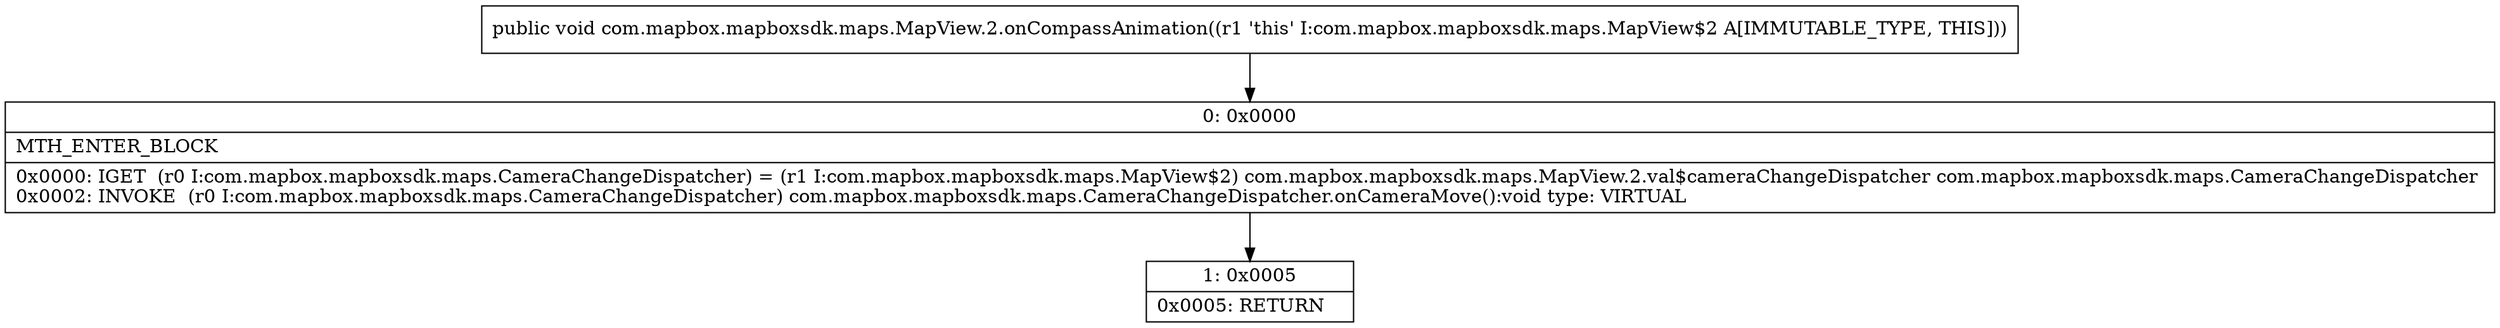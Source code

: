 digraph "CFG forcom.mapbox.mapboxsdk.maps.MapView.2.onCompassAnimation()V" {
Node_0 [shape=record,label="{0\:\ 0x0000|MTH_ENTER_BLOCK\l|0x0000: IGET  (r0 I:com.mapbox.mapboxsdk.maps.CameraChangeDispatcher) = (r1 I:com.mapbox.mapboxsdk.maps.MapView$2) com.mapbox.mapboxsdk.maps.MapView.2.val$cameraChangeDispatcher com.mapbox.mapboxsdk.maps.CameraChangeDispatcher \l0x0002: INVOKE  (r0 I:com.mapbox.mapboxsdk.maps.CameraChangeDispatcher) com.mapbox.mapboxsdk.maps.CameraChangeDispatcher.onCameraMove():void type: VIRTUAL \l}"];
Node_1 [shape=record,label="{1\:\ 0x0005|0x0005: RETURN   \l}"];
MethodNode[shape=record,label="{public void com.mapbox.mapboxsdk.maps.MapView.2.onCompassAnimation((r1 'this' I:com.mapbox.mapboxsdk.maps.MapView$2 A[IMMUTABLE_TYPE, THIS])) }"];
MethodNode -> Node_0;
Node_0 -> Node_1;
}

